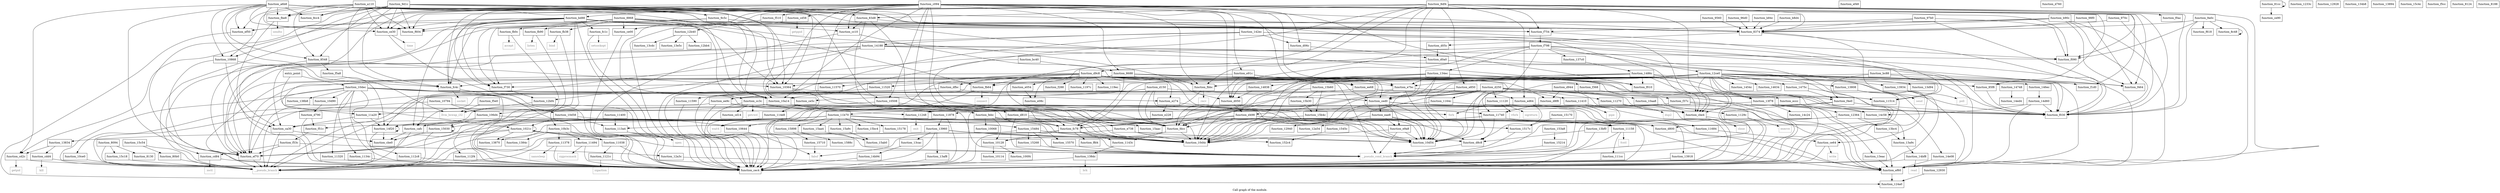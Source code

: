 digraph "Call graph of the module." {
  label="Call graph of the module.";
  node [shape=record];

  Node_function_c094 [label="{function_c094}"];
  Node_function_cbe0 [label="{function_cbe0}"];
  Node_function_cbe4 [label="{function_cbe4}"];
  Node_function_cc10 [label="{function_cc10}"];
  Node_function_cc3c [label="{function_cc3c}"];
  Node_function_cd14 [label="{function_cd14}"];
  Node_function_cd2c [label="{function_cd2c}"];
  Node_function_cd58 [label="{function_cd58}"];
  Node_function_cd84 [label="{function_cd84}"];
  Node_function_cdd4 [label="{function_cdd4}"];
  Node_function_ee9c [label="{function_ee9c}"];
  Node_function_ce00 [label="{function_ce00}"];
  Node_function_ed64 [label="{function_ed64}"];
  Node_function_d498 [label="{function_d498}"];
  Node_function_dfbc [label="{function_dfbc}"];
  Node_function_d05c [label="{function_d05c}"];
  Node_function_10794 [label="{function_10794}"];
  Node_function_e9a8 [label="{function_e9a8}"];
  Node_function_d800 [label="{function_d800}"];
  Node_function_ce30 [label="{function_ce30}"];
  Node_function_ce5c [label="{function_ce5c}"];
  Node_function_ced0 [label="{function_ced0}"];
  Node_function_d9c8 [label="{function_d9c8}"];
  Node_function_ca30 [label="{function_ca30}"];
  Node_function_bd88 [label="{function_bd88}"];
  Node_function_cafc [label="{function_cafc}"];
  Node_function_ef48 [label="{function_ef48}"];
  Node_function_d810 [label="{function_d810}"];
  Node_function_d050 [label="{function_d050}"];
  Node_function_e054 [label="{function_e054}"];
  Node_function_d8c8 [label="{function_d8c8}"];
  Node_function_d760 [label="{function_d760}"];
  Node_function_e08c [label="{function_e08c}"];
  Node_function_e228 [label="{function_e228}"];
  Node_function_d06c [label="{function_d06c}"];
  Node_function_e274 [label="{function_e274}"];
  Node_function_d0a0 [label="{function_d0a0}"];
  Node_function_e738 [label="{function_e738}"];
  Node_function_eae8 [label="{function_eae8}"];
  Node_function_d8f8 [label="{function_d8f8}"];
  Node_function_ce64 [label="{function_ce64}"];
  Node_function_d150 [label="{function_d150}"];
  Node_function_ce90 [label="{function_ce90}"];
  Node_function_d790 [label="{function_d790}"];
  Node_function_e7bc [label="{function_e7bc}"];
  Node_function_d250 [label="{function_d250}"];
  Node_function_e850 [label="{function_e850}"];
  Node_function_eccc [label="{function_eccc}"];
  Node_function_d944 [label="{function_d944}"];
  Node_function_ee68 [label="{function_ee68}"];
  Node_function_cec4 [label="{function_cec4}"];
  Node_function_e91c [label="{function_e91c}"];
  Node_function_ef50 [label="{function_ef50}"];
  Node_function_ef60 [label="{function_ef60}"];
  Node_function_ef70 [label="{function_ef70}"];
  Node_function_f010 [label="{function_f010}"];
  Node_function_f030 [label="{function_f030}"];
  Node_function_10aa8 [label="{function_10aa8}"];
  Node_function_10b3c [label="{function_10b3c}"];
  Node_function_10ce0 [label="{function_10ce0}"];
  Node_function_10d4c [label="{function_10d4c}"];
  Node_function_10d54 [label="{function_10d54}"];
  Node_function_10d58 [label="{function_10d58}"];
  Node_function_10d90 [label="{function_10d90}"];
  Node_function_10dec [label="{function_10dec}"];
  Node_function_11038 [label="{function_11038}"];
  Node_function_11120 [label="{function_11120}"];
  Node_function_11158 [label="{function_11158}"];
  Node_function_111cc [label="{function_111cc}"];
  Node_function_1121c [label="{function_1121c}"];
  Node_function_11248 [label="{function_11248}"];
  Node_function_11270 [label="{function_11270}"];
  Node_function_1129c [label="{function_1129c}"];
  Node_function_112c8 [label="{function_112c8}"];
  Node_function_112f4 [label="{function_112f4}"];
  Node_function_11320 [label="{function_11320}"];
  Node_function_1134c [label="{function_1134c}"];
  Node_function_11378 [label="{function_11378}"];
  Node_function_113a4 [label="{function_113a4}"];
  Node_function_11400 [label="{function_11400}"];
  Node_function_11410 [label="{function_11410}"];
  Node_function_1143c [label="{function_1143c}"];
  Node_function_11494 [label="{function_11494}"];
  Node_function_114e8 [label="{function_114e8}"];
  Node_function_11514 [label="{function_11514}"];
  Node_function_11520 [label="{function_11520}"];
  Node_function_11570 [label="{function_11570}"];
  Node_function_11590 [label="{function_11590}"];
  Node_function_1164c [label="{function_1164c}"];
  Node_function_11684 [label="{function_11684}"];
  Node_function_11740 [label="{function_11740}"];
  Node_function_11878 [label="{function_11878}"];
  Node_function_1197c [label="{function_1197c}"];
  Node_function_119ec [label="{function_119ec}"];
  Node_function_11a20 [label="{function_11a20}"];
  Node_function_11b70 [label="{function_11b70}"];
  Node_function_1233c [label="{function_1233c}"];
  Node_function_12364 [label="{function_12364}"];
  Node_function_124a0 [label="{function_124a0}"];
  Node_function_12928 [label="{function_12928}"];
  Node_function_12930 [label="{function_12930}"];
  Node_function_12940 [label="{function_12940}"];
  Node_function_12a3c [label="{function_12a3c}"];
  Node_function_12a54 [label="{function_12a54}"];
  Node_function_12b40 [label="{function_12b40}"];
  Node_function_12bb4 [label="{function_12bb4}"];
  Node_function_12bf4 [label="{function_12bf4}"];
  Node_function_12ce0 [label="{function_12ce0}"];
  Node_function_134b8 [label="{function_134b8}"];
  Node_function_134ec [label="{function_134ec}"];
  Node_function_137c0 [label="{function_137c0}"];
  Node_function_13808 [label="{function_13808}"];
  Node_function_13834 [label="{function_13834}"];
  Node_function_1384c [label="{function_1384c}"];
  Node_function_13870 [label="{function_13870}"];
  Node_function_13894 [label="{function_13894}"];
  Node_function_138b8 [label="{function_138b8}"];
  Node_function_138dc [label="{function_138dc}"];
  Node_function_13918 [label="{function_13918}"];
  Node_function_13934 [label="{function_13934}"];
  Node_function_13960 [label="{function_13960}"];
  Node_function_13a9c [label="{function_13a9c}"];
  Node_function_13af8 [label="{function_13af8}"];
  Node_function_13bc4 [label="{function_13bc4}"];
  Node_function_13bf0 [label="{function_13bf0}"];
  Node_function_13cac [label="{function_13cac}"];
  Node_function_13cdc [label="{function_13cdc}"];
  Node_function_13d94 [label="{function_13d94}"];
  Node_function_13e5c [label="{function_13e5c}"];
  Node_function_13eac [label="{function_13eac}"];
  Node_function_13f78 [label="{function_13f78}"];
  Node_function_14188 [label="{function_14188}"];
  Node_function_142ec [label="{function_142ec}"];
  Node_function_1454c [label="{function_1454c}"];
  Node_function_14634 [label="{function_14634}"];
  Node_function_146ec [label="{function_146ec}"];
  Node_function_14748 [label="{function_14748}"];
  Node_function_1475c [label="{function_1475c}"];
  Node_function_14838 [label="{function_14838}"];
  Node_function_1486c [label="{function_1486c}"];
  Node_function_14b94 [label="{function_14b94}"];
  Node_function_14bf8 [label="{function_14bf8}"];
  Node_function_14c24 [label="{function_14c24}"];
  Node_function_14c58 [label="{function_14c58}"];
  Node_function_14d60 [label="{function_14d60}"];
  Node_function_14e08 [label="{function_14e08}"];
  Node_function_14ed4 [label="{function_14ed4}"];
  Node_function_14f20 [label="{function_14f20}"];
  Node_function_15030 [label="{function_15030}"];
  Node_function_15170 [label="{function_15170}"];
  Node_function_15178 [label="{function_15178}"];
  Node_function_1517c [label="{function_1517c}"];
  Node_function_15214 [label="{function_15214}"];
  Node_function_15268 [label="{function_15268}"];
  Node_function_152c4 [label="{function_152c4}"];
  Node_function_153a8 [label="{function_153a8}"];
  Node_function_1545c [label="{function_1545c}"];
  Node_function_15484 [label="{function_15484}"];
  Node_function_15570 [label="{function_15570}"];
  Node_function_15710 [label="{function_15710}"];
  Node_function_1588c [label="{function_1588c}"];
  Node_function_15898 [label="{function_15898}"];
  Node_function_15a9c [label="{function_15a9c}"];
  Node_function_15aa4 [label="{function_15aa4}"];
  Node_function_15aac [label="{function_15aac}"];
  Node_function_15ab0 [label="{function_15ab0}"];
  Node_function_15b30 [label="{function_15b30}"];
  Node_function_15b4c [label="{function_15b4c}"];
  Node_function_15b60 [label="{function_15b60}"];
  Node_function_15bc4 [label="{function_15bc4}"];
  Node_function_15c18 [label="{function_15c18}"];
  Node_function_15c4c [label="{function_15c4c}"];
  Node_function_15c54 [label="{function_15c54}"];
  Node_close [color="gray50", fontcolor="gray50", label="{close}"];
  Node_fork [color="gray50", fontcolor="gray50", label="{fork}"];
  Node_getcwd [color="gray50", fontcolor="gray50", label="{getcwd}"];
  Node_getpid [color="gray50", fontcolor="gray50", label="{getpid}"];
  Node_getppid [color="gray50", fontcolor="gray50", label="{getppid}"];
  Node_ioctl [color="gray50", fontcolor="gray50", label="{ioctl}"];
  Node_kill [color="gray50", fontcolor="gray50", label="{kill}"];
  Node_time [color="gray50", fontcolor="gray50", label="{time}"];
  Node_write [color="gray50", fontcolor="gray50", label="{write}"];
  Node_bind [color="gray50", fontcolor="gray50", label="{bind}"];
  Node_connect [color="gray50", fontcolor="gray50", label="{connect}"];
  Node_listen [color="gray50", fontcolor="gray50", label="{listen}"];
  Node_recv [color="gray50", fontcolor="gray50", label="{recv}"];
  Node_sendto [color="gray50", fontcolor="gray50", label="{sendto}"];
  Node_setsockopt [color="gray50", fontcolor="gray50", label="{setsockopt}"];
  Node_socket [color="gray50", fontcolor="gray50", label="{socket}"];
  Node_vfork [color="gray50", fontcolor="gray50", label="{vfork}"];
  Node_sigreturn [color="gray50", fontcolor="gray50", label="{sigreturn}"];
  Node_fcntl [color="gray50", fontcolor="gray50", label="{fcntl}"];
  Node_sigaction [color="gray50", fontcolor="gray50", label="{sigaction}"];
  Node_exit [color="gray50", fontcolor="gray50", label="{exit}"];
  Node_dup2 [color="gray50", fontcolor="gray50", label="{dup2}"];
  Node_execve [color="gray50", fontcolor="gray50", label="{execve}"];
  Node_nanosleep [color="gray50", fontcolor="gray50", label="{nanosleep}"];
  Node_open [color="gray50", fontcolor="gray50", label="{open}"];
  Node_pipe [color="gray50", fontcolor="gray50", label="{pipe}"];
  Node_sigprocmask [color="gray50", fontcolor="gray50", label="{sigprocmask}"];
  Node_wait4 [color="gray50", fontcolor="gray50", label="{wait4}"];
  Node_send [color="gray50", fontcolor="gray50", label="{send}"];
  Node_brk [color="gray50", fontcolor="gray50", label="{brk}"];
  Node_poll [color="gray50", fontcolor="gray50", label="{poll}"];
  Node_read [color="gray50", fontcolor="gray50", label="{read}"];
  Node_llvm_bswap_i32 [color="gray50", fontcolor="gray50", label="{llvm_bswap_i32}"];
  Node_fabsf [color="gray50", fontcolor="gray50", label="{fabsf}"];
  Node_function_f618 [label="{function_f618}"];
  Node_function_f730 [label="{function_f730}"];
  Node_function_f754 [label="{function_f754}"];
  Node_function_f798 [label="{function_f798}"];
  Node_function_fb0c [label="{function_fb0c}"];
  Node_function_fb38 [label="{function_fb38}"];
  Node_function_fb64 [label="{function_fb64}"];
  Node_function_fb90 [label="{function_fb90}"];
  Node_function_fbbc [label="{function_fbbc}"];
  Node_function_fbe8 [label="{function_fbe8}"];
  Node_function_fc1c [label="{function_fc1c}"];
  Node_function_fc4c [label="{function_fc4c}"];
  Node_function_fc78 [label="{function_fc78}"];
  Node_function_fdcc [label="{function_fdcc}"];
  Node_function_febc [label="{function_febc}"];
  Node_function_ffd4 [label="{function_ffd4}"];
  Node_function_10068 [label="{function_10068}"];
  Node_function_100f4 [label="{function_100f4}"];
  Node_function_10114 [label="{function_10114}"];
  Node_function_10128 [label="{function_10128}"];
  Node_function_1021c [label="{function_1021c}"];
  Node_function_10364 [label="{function_10364}"];
  Node_function_10508 [label="{function_10508}"];
  Node_function_10644 [label="{function_10644}"];
  Node_function_106d4 [label="{function_106d4}"];
  Node_accept [color="gray50", fontcolor="gray50", label="{accept}"];
  Node_function_10868 [label="{function_10868}"];
  Node_function_10a14 [label="{function_10a14}"];
  Node_function_f090 [label="{function_f090}"];
  Node_function_f0ac [label="{function_f0ac}"];
  Node_function_f1d0 [label="{function_f1d0}"];
  Node_function_f288 [label="{function_f288}"];
  Node_function_f368 [label="{function_f368}"];
  Node_function_f37c [label="{function_f37c}"];
  Node_function_f464 [label="{function_f464}"];
  Node_function_f4e0 [label="{function_f4e0}"];
  Node_function_f510 [label="{function_f510}"];
  Node_function_f51c [label="{function_f51c}"];
  Node_function_f53c [label="{function_f53c}"];
  Node_function_f5a8 [label="{function_f5a8}"];
  Node_function_f5cc [label="{function_f5cc}"];
  Node_function_f5e0 [label="{function_f5e0}"];
  Node_function_f604 [label="{function_f604}"];
  Node___pseudo_branch [color="gray50", fontcolor="gray50", label="{__pseudo_branch}"];
  Node___pseudo_cond_branch [color="gray50", fontcolor="gray50", label="{__pseudo_cond_branch}"];
  Node_function_8094 [label="{function_8094}"];
  Node_function_80b0 [label="{function_80b0}"];
  Node_function_8124 [label="{function_8124}"];
  Node_function_8130 [label="{function_8130}"];
  Node_function_8188 [label="{function_8188}"];
  Node_entry_point [label="{entry_point}"];
  Node_function_81cc [label="{function_81cc}"];
  Node_function_8374 [label="{function_8374}"];
  Node_function_83d8 [label="{function_83d8}"];
  Node_function_8548 [label="{function_8548}"];
  Node_function_85f8 [label="{function_85f8}"];
  Node_function_8688 [label="{function_8688}"];
  Node_function_8868 [label="{function_8868}"];
  Node_function_8c48 [label="{function_8c48}"];
  Node_function_8cc4 [label="{function_8cc4}"];
  Node_function_8df4 [label="{function_8df4}"];
  Node_function_9560 [label="{function_9560}"];
  Node_function_96d0 [label="{function_96d0}"];
  Node_function_970c [label="{function_970c}"];
  Node_function_97b0 [label="{function_97b0}"];
  Node_function_98f0 [label="{function_98f0}"];
  Node_function_9a0c [label="{function_9a0c}"];
  Node_function_9c5c [label="{function_9c5c}"];
  Node_function_9d1c [label="{function_9d1c}"];
  Node_function_a110 [label="{function_a110}"];
  Node_function_a6b8 [label="{function_a6b8}"];
  Node_function_b84c [label="{function_b84c}"];
  Node_function_b8d4 [label="{function_b8d4}"];
  Node_function_b90c [label="{function_b90c}"];
  Node_function_bc40 [label="{function_bc40}"];
  Node_function_bc88 [label="{function_bc88}"];
  Node_function_c094 -> Node_function_cc10;
  Node_function_c094 -> Node_function_cc3c;
  Node_function_c094 -> Node_function_cd2c;
  Node_function_c094 -> Node_function_cd58;
  Node_function_c094 -> Node_function_ce00;
  Node_function_c094 -> Node_function_ce30;
  Node_function_c094 -> Node_function_ce5c;
  Node_function_c094 -> Node_function_ced0;
  Node_function_c094 -> Node_function_bd88;
  Node_function_c094 -> Node_function_d050;
  Node_function_c094 -> Node_function_d06c;
  Node_function_c094 -> Node_function_e738;
  Node_function_c094 -> Node_function_e7bc;
  Node_function_c094 -> Node_function_e91c;
  Node_function_c094 -> Node_function_ef70;
  Node_function_c094 -> Node_function_f010;
  Node_function_c094 -> Node_function_f030;
  Node_function_c094 -> Node_function_fbbc;
  Node_function_c094 -> Node_function_fc78;
  Node_function_c094 -> Node_function_fdcc;
  Node_function_c094 -> Node_function_10508;
  Node_function_c094 -> Node_function_10a14;
  Node_function_c094 -> Node_function_f090;
  Node_function_c094 -> Node_function_f1d0;
  Node_function_c094 -> Node_function_f464;
  Node_function_c094 -> Node_function_f510;
  Node_function_c094 -> Node___pseudo_branch;
  Node_function_c094 -> Node_function_8374;
  Node_function_c094 -> Node_function_85f8;
  Node_function_c094 -> Node_function_8688;
  Node_function_cbe4 -> Node_function_cec4;
  Node_function_cbe4 -> Node_close;
  Node_function_cc10 -> Node_function_cec4;
  Node_function_cc10 -> Node_fork;
  Node_function_cc3c -> Node_function_cd14;
  Node_function_cc3c -> Node_function_cec4;
  Node_function_cc3c -> Node_getcwd;
  Node_function_cc3c -> Node_function_fc78;
  Node_function_cc3c -> Node_function_fdcc;
  Node_function_cc3c -> Node_function_febc;
  Node_function_cd2c -> Node_function_cec4;
  Node_function_cd2c -> Node_getpid;
  Node_function_cd58 -> Node_function_cec4;
  Node_function_cd58 -> Node_getppid;
  Node_function_cd84 -> Node_function_cec4;
  Node_function_cd84 -> Node_ioctl;
  Node_function_cdd4 -> Node_function_cec4;
  Node_function_cdd4 -> Node_kill;
  Node_function_ee9c -> Node_function_cec4;
  Node_function_ee9c -> Node_function_11740;
  Node_function_ee9c -> Node_function_11878;
  Node_function_ee9c -> Node_function_14f20;
  Node_function_ce00 -> Node_function_cec4;
  Node_function_ed64 -> Node_function_d8c8;
  Node_function_ed64 -> Node_function_11684;
  Node_function_ed64 -> Node_function_11878;
  Node_function_d498 -> Node_function_d800;
  Node_function_d498 -> Node_function_cec4;
  Node_function_d498 -> Node_function_10d4c;
  Node_function_d498 -> Node_function_10d54;
  Node_function_d498 -> Node_function_11158;
  Node_function_d498 -> Node_function_113a4;
  Node_function_d498 -> Node_function_fc78;
  Node_function_d498 -> Node_function_fdcc;
  Node_function_d498 -> Node_function_f51c;
  Node_function_dfbc -> Node_function_e274;
  Node_function_dfbc -> Node_function_ef70;
  Node_function_d05c -> Node_function_d0a0;
  Node_function_10794 -> Node_function_cec4;
  Node_function_10794 -> Node_function_106d4;
  Node_function_10794 -> Node___pseudo_branch;
  Node_function_e9a8 -> Node_function_10d4c;
  Node_function_e9a8 -> Node_function_10d54;
  Node_function_e9a8 -> Node___pseudo_cond_branch;
  Node_function_d800 -> Node_function_ef60;
  Node_function_ce30 -> Node_function_cec4;
  Node_function_ce30 -> Node_time;
  Node_function_ce5c -> Node_function_114e8;
  Node_function_ced0 -> Node_function_cbe4;
  Node_function_ced0 -> Node_function_e9a8;
  Node_function_ced0 -> Node_function_eae8;
  Node_function_ced0 -> Node_function_10d4c;
  Node_function_ced0 -> Node_function_10d54;
  Node_function_ced0 -> Node___pseudo_cond_branch;
  Node_function_d9c8 -> Node_function_dfbc;
  Node_function_d9c8 -> Node_function_e054;
  Node_function_d9c8 -> Node_function_e08c;
  Node_function_d9c8 -> Node_function_e274;
  Node_function_d9c8 -> Node_function_d8f8;
  Node_function_d9c8 -> Node_function_ee68;
  Node_function_d9c8 -> Node_function_cec4;
  Node_function_d9c8 -> Node_function_f030;
  Node_function_d9c8 -> Node_function_11520;
  Node_function_d9c8 -> Node_function_11570;
  Node_function_d9c8 -> Node_function_11740;
  Node_function_d9c8 -> Node_function_1197c;
  Node_function_d9c8 -> Node_function_119ec;
  Node_function_d9c8 -> Node_function_11a20;
  Node_function_d9c8 -> Node_function_11b70;
  Node_function_d9c8 -> Node_function_f288;
  Node_function_d9c8 -> Node_function_f368;
  Node_function_d9c8 -> Node___pseudo_cond_branch;
  Node_function_ca30 -> Node_function_cbe0;
  Node_function_ca30 -> Node___pseudo_branch;
  Node_function_bd88 -> Node_function_cbe4;
  Node_function_bd88 -> Node_function_cd84;
  Node_function_bd88 -> Node_function_ce30;
  Node_function_bd88 -> Node_function_cafc;
  Node_function_bd88 -> Node_function_cec4;
  Node_function_bd88 -> Node_function_ef50;
  Node_function_bd88 -> Node_function_10b3c;
  Node_function_bd88 -> Node_function_f730;
  Node_function_bd88 -> Node_function_f754;
  Node_function_bd88 -> Node_function_fb64;
  Node_function_bd88 -> Node_function_fc1c;
  Node_function_bd88 -> Node_function_fc4c;
  Node_function_bd88 -> Node_function_10364;
  Node_function_bd88 -> Node_function_f604;
  Node_function_cafc -> Node_function_cbe0;
  Node_function_cafc -> Node___pseudo_branch;
  Node_function_d810 -> Node_function_d800;
  Node_function_d810 -> Node_function_10d4c;
  Node_function_d810 -> Node___pseudo_cond_branch;
  Node_function_d050 -> Node_function_d498;
  Node_function_e054 -> Node_function_e08c;
  Node_function_d8c8 -> Node___pseudo_cond_branch;
  Node_function_d06c -> Node_function_d0a0;
  Node_function_e274 -> Node_function_e228;
  Node_function_e274 -> Node_function_ef60;
  Node_function_d0a0 -> Node_function_d800;
  Node_function_d0a0 -> Node_function_d9c8;
  Node_function_e738 -> Node_function_10d4c;
  Node_function_e738 -> Node_function_10d54;
  Node_function_e738 -> Node___pseudo_branch;
  Node_function_eae8 -> Node_function_e9a8;
  Node_function_eae8 -> Node_function_d8c8;
  Node_function_eae8 -> Node_function_10d4c;
  Node_function_eae8 -> Node_function_10d54;
  Node_function_eae8 -> Node___pseudo_branch;
  Node_function_d8f8 -> Node_function_11740;
  Node_function_ce64 -> Node_function_cec4;
  Node_function_ce64 -> Node_write;
  Node_function_d150 -> Node_function_ce5c;
  Node_function_d150 -> Node_function_ced0;
  Node_function_d150 -> Node_function_cec4;
  Node_function_d150 -> Node_function_10d4c;
  Node_function_d150 -> Node_function_10d54;
  Node_function_d150 -> Node_function_fdcc;
  Node_function_d790 -> Node_function_cec4;
  Node_function_d790 -> Node_function_f51c;
  Node_function_e7bc -> Node_function_eccc;
  Node_function_e7bc -> Node_function_10d4c;
  Node_function_e7bc -> Node_function_10d54;
  Node_function_e7bc -> Node___pseudo_branch;
  Node_function_d250 -> Node_function_cbe4;
  Node_function_d250 -> Node_function_ced0;
  Node_function_d250 -> Node_function_cec4;
  Node_function_d250 -> Node_function_10aa8;
  Node_function_d250 -> Node_function_10d4c;
  Node_function_d250 -> Node_function_10d54;
  Node_function_d250 -> Node_function_11120;
  Node_function_d250 -> Node_function_11248;
  Node_function_d250 -> Node_function_11270;
  Node_function_d250 -> Node_function_11410;
  Node_function_d250 -> Node_function_1164c;
  Node_function_d250 -> Node_function_fc78;
  Node_function_d250 -> Node_function_fdcc;
  Node_function_e850 -> Node_function_ed64;
  Node_function_e850 -> Node_function_10d4c;
  Node_function_e850 -> Node_function_10d54;
  Node_function_eccc -> Node_function_12364;
  Node_function_d944 -> Node_function_d8f8;
  Node_function_d944 -> Node_function_f030;
  Node_function_d944 -> Node___pseudo_cond_branch;
  Node_function_ee68 -> Node_function_ee9c;
  Node_function_ee68 -> Node_function_f030;
  Node_function_e91c -> Node_function_ee68;
  Node_function_e91c -> Node_function_10d4c;
  Node_function_e91c -> Node_function_10d54;
  Node_function_e91c -> Node___pseudo_branch;
  Node_function_ef50 -> Node_function_124a0;
  Node_function_ef60 -> Node_function_124a0;
  Node_function_ef70 -> Node___pseudo_branch;
  Node_function_10aa8 -> Node_function_1129c;
  Node_function_10b3c -> Node_function_cec4;
  Node_function_10b3c -> Node_function_11038;
  Node_function_10b3c -> Node_function_11378;
  Node_function_10b3c -> Node_function_11494;
  Node_function_10b3c -> Node_function_1384c;
  Node_function_10b3c -> Node_function_13870;
  Node_function_10ce0 -> Node___pseudo_branch;
  Node_function_10d58 -> Node_function_11158;
  Node_function_10d58 -> Node_function_113a4;
  Node_function_10d58 -> Node_function_1021c;
  Node_function_10d90 -> Node_function_d790;
  Node_function_10dec -> Node_function_cec4;
  Node_function_10dec -> Node_function_ef70;
  Node_function_10dec -> Node_function_10d58;
  Node_function_10dec -> Node_function_10d90;
  Node_function_10dec -> Node_function_112c8;
  Node_function_10dec -> Node_function_112f4;
  Node_function_10dec -> Node_function_11320;
  Node_function_10dec -> Node_function_1134c;
  Node_function_10dec -> Node_function_11514;
  Node_function_10dec -> Node_function_138b8;
  Node_function_10dec -> Node_function_10a14;
  Node_function_10dec -> Node___pseudo_branch;
  Node_function_10dec -> Node___pseudo_cond_branch;
  Node_function_11038 -> Node_function_ef60;
  Node_function_11038 -> Node_function_1121c;
  Node_function_11120 -> Node_function_13918;
  Node_function_11120 -> Node_fork;
  Node_function_11120 -> Node_vfork;
  Node_function_11120 -> Node_sigreturn;
  Node_function_11158 -> Node_function_cec4;
  Node_function_11158 -> Node_function_111cc;
  Node_function_11158 -> Node_fcntl;
  Node_function_111cc -> Node_function_cec4;
  Node_function_1121c -> Node_function_cec4;
  Node_function_1121c -> Node_sigaction;
  Node_function_11248 -> Node_exit;
  Node_function_11270 -> Node_function_cec4;
  Node_function_11270 -> Node_dup2;
  Node_function_1129c -> Node_function_cec4;
  Node_function_1129c -> Node_execve;
  Node_function_112c8 -> Node_function_cec4;
  Node_function_112f4 -> Node_function_cec4;
  Node_function_11320 -> Node_function_cec4;
  Node_function_1134c -> Node_function_cec4;
  Node_function_11378 -> Node_function_cec4;
  Node_function_11378 -> Node_nanosleep;
  Node_function_113a4 -> Node_function_cec4;
  Node_function_113a4 -> Node_open;
  Node_function_11400 -> Node_function_113a4;
  Node_function_11410 -> Node_function_cec4;
  Node_function_11410 -> Node_pipe;
  Node_function_1143c -> Node_function_138dc;
  Node_function_11494 -> Node_function_cec4;
  Node_function_11494 -> Node_sigprocmask;
  Node_function_114e8 -> Node_function_cec4;
  Node_function_114e8 -> Node_wait4;
  Node_function_11520 -> Node_function_11590;
  Node_function_11570 -> Node_function_11590;
  Node_function_11590 -> Node_function_cec4;
  Node_function_1164c -> Node_function_d498;
  Node_function_1164c -> Node_function_11158;
  Node_function_11684 -> Node_function_ce64;
  Node_function_11740 -> Node_function_d8c8;
  Node_function_11740 -> Node_function_ef60;
  Node_function_11740 -> Node_function_11684;
  Node_function_11740 -> Node_function_12940;
  Node_function_11740 -> Node_function_12a54;
  Node_function_11878 -> Node_function_cec4;
  Node_function_11878 -> Node_function_13960;
  Node_function_11a20 -> Node_function_ca30;
  Node_function_11a20 -> Node_function_14f20;
  Node_function_11b70 -> Node_function_ca30;
  Node_function_11b70 -> Node_function_cafc;
  Node_function_11b70 -> Node_function_ef70;
  Node_function_11b70 -> Node_function_14f20;
  Node_function_11b70 -> Node_function_15030;
  Node_function_11b70 -> Node_function_15178;
  Node_function_11b70 -> Node_function_1517c;
  Node_function_11b70 -> Node_function_15484;
  Node_function_11b70 -> Node_function_15570;
  Node_function_11b70 -> Node_function_15898;
  Node_function_11b70 -> Node_function_15a9c;
  Node_function_11b70 -> Node_function_15aa4;
  Node_function_11b70 -> Node_function_15aac;
  Node_function_11b70 -> Node_function_15bc4;
  Node_function_11b70 -> Node___pseudo_branch;
  Node_function_12364 -> Node_function_13a9c;
  Node_function_12364 -> Node_function_13bc4;
  Node_function_12364 -> Node_function_13bf0;
  Node_function_12364 -> Node___pseudo_cond_branch;
  Node_function_12930 -> Node_function_124a0;
  Node_function_12a3c -> Node_function_ef60;
  Node_function_12b40 -> Node_function_12bb4;
  Node_function_12b40 -> Node_function_13cdc;
  Node_function_12b40 -> Node_function_13e5c;
  Node_function_12bf4 -> Node_llvm_bswap_i32;
  Node_function_12ce0 -> Node_function_cbe4;
  Node_function_12ce0 -> Node_function_cafc;
  Node_function_12ce0 -> Node_function_cec4;
  Node_function_12ce0 -> Node_function_ef60;
  Node_function_12ce0 -> Node_function_ef70;
  Node_function_12ce0 -> Node_function_f030;
  Node_function_12ce0 -> Node_function_10d4c;
  Node_function_12ce0 -> Node_function_10d54;
  Node_function_12ce0 -> Node_function_11514;
  Node_function_12ce0 -> Node_function_13808;
  Node_function_12ce0 -> Node_function_13934;
  Node_function_12ce0 -> Node_function_13d94;
  Node_function_12ce0 -> Node_function_13f78;
  Node_function_12ce0 -> Node_function_1454c;
  Node_function_12ce0 -> Node_function_14634;
  Node_function_12ce0 -> Node_function_146ec;
  Node_function_12ce0 -> Node_function_14748;
  Node_function_12ce0 -> Node_function_1475c;
  Node_function_12ce0 -> Node_function_f730;
  Node_function_12ce0 -> Node_function_fb64;
  Node_function_12ce0 -> Node_function_fbbc;
  Node_function_12ce0 -> Node_function_fc4c;
  Node_function_12ce0 -> Node_function_fc78;
  Node_function_12ce0 -> Node_function_fdcc;
  Node_function_12ce0 -> Node_function_f1d0;
  Node_function_12ce0 -> Node___pseudo_cond_branch;
  Node_function_134ec -> Node_function_ced0;
  Node_function_134ec -> Node_function_d050;
  Node_function_134ec -> Node_function_e7bc;
  Node_function_134ec -> Node_function_f010;
  Node_function_134ec -> Node_function_10d4c;
  Node_function_134ec -> Node_function_10d54;
  Node_function_134ec -> Node_function_11514;
  Node_function_134ec -> Node_function_fdcc;
  Node_function_134ec -> Node_function_f4e0;
  Node_function_137c0 -> Node_function_1486c;
  Node_function_13808 -> Node_function_cec4;
  Node_function_13808 -> Node_send;
  Node_function_13834 -> Node_function_cd2c;
  Node_function_13834 -> Node_function_cdd4;
  Node_function_138dc -> Node_function_cec4;
  Node_function_138dc -> Node_brk;
  Node_function_13918 -> Node_function_cec4;
  Node_function_13934 -> Node_function_cec4;
  Node_function_13934 -> Node_poll;
  Node_function_13960 -> Node_function_d8c8;
  Node_function_13960 -> Node_function_cec4;
  Node_function_13960 -> Node_function_10d4c;
  Node_function_13960 -> Node_function_10d54;
  Node_function_13960 -> Node_function_13af8;
  Node_function_13960 -> Node_function_13cac;
  Node_function_13960 -> Node___pseudo_branch;
  Node_function_13a9c -> Node_function_14bf8;
  Node_function_13af8 -> Node_function_cec4;
  Node_function_13bc4 -> Node_function_13a9c;
  Node_function_13bf0 -> Node_function_d8c8;
  Node_function_13bf0 -> Node_function_cec4;
  Node_function_13cac -> Node_function_14b94;
  Node_function_13eac -> Node_function_ef60;
  Node_function_13f78 -> Node_function_cec4;
  Node_function_13f78 -> Node_function_ef60;
  Node_function_13f78 -> Node_function_ef70;
  Node_function_13f78 -> Node_function_13eac;
  Node_function_13f78 -> Node_function_14c24;
  Node_function_13f78 -> Node_function_14c58;
  Node_function_14188 -> Node_function_ca30;
  Node_function_14188 -> Node_function_cec4;
  Node_function_14188 -> Node_function_ef60;
  Node_function_14188 -> Node_function_ef70;
  Node_function_14188 -> Node_function_f030;
  Node_function_14188 -> Node_function_14f20;
  Node_function_14188 -> Node_function_f090;
  Node_function_142ec -> Node_function_d06c;
  Node_function_142ec -> Node_function_cec4;
  Node_function_142ec -> Node_function_ef70;
  Node_function_142ec -> Node_function_f030;
  Node_function_142ec -> Node_function_14188;
  Node_function_142ec -> Node_function_f090;
  Node_function_146ec -> Node_function_14d60;
  Node_function_14748 -> Node_function_14ed4;
  Node_function_1475c -> Node_function_14e08;
  Node_function_1475c -> Node_function_f4e0;
  Node_function_14838 -> Node_function_d050;
  Node_function_1486c -> Node_function_ced0;
  Node_function_1486c -> Node_function_e7bc;
  Node_function_1486c -> Node_function_cec4;
  Node_function_1486c -> Node_function_f010;
  Node_function_1486c -> Node_function_13f78;
  Node_function_1486c -> Node_function_14838;
  Node_function_1486c -> Node_function_14c58;
  Node_function_1486c -> Node_function_f464;
  Node_function_14b94 -> Node_function_cec4;
  Node_function_14bf8 -> Node_function_cec4;
  Node_function_14bf8 -> Node_read;
  Node_function_14d60 -> Node_function_ef60;
  Node_function_14d60 -> Node_function_f030;
  Node_function_14d60 -> Node_function_14c58;
  Node_function_14e08 -> Node_function_ef60;
  Node_function_14f20 -> Node_function_cbe0;
  Node_function_14f20 -> Node_function_14f20;
  Node_function_14f20 -> Node___pseudo_branch;
  Node_function_15030 -> Node_function_cbe0;
  Node_function_15030 -> Node_function_15030;
  Node_function_15030 -> Node___pseudo_branch;
  Node_function_15170 -> Node_function_1517c;
  Node_function_1517c -> Node___pseudo_cond_branch;
  Node_function_15214 -> Node___pseudo_cond_branch;
  Node_function_15268 -> Node___pseudo_cond_branch;
  Node_function_153a8 -> Node_function_15214;
  Node_function_1545c -> Node_function_152c4;
  Node_function_15484 -> Node_function_15268;
  Node_function_15484 -> Node_function_152c4;
  Node_function_15484 -> Node_fabsf;
  Node_function_15484 -> Node___pseudo_cond_branch;
  Node_function_15570 -> Node___pseudo_cond_branch;
  Node_function_15710 -> Node_fabsf;
  Node_function_15898 -> Node_function_15710;
  Node_function_15898 -> Node_function_1588c;
  Node_function_15898 -> Node___pseudo_cond_branch;
  Node_function_15a9c -> Node_function_15ab0;
  Node_function_15aa4 -> Node_function_15ab0;
  Node_function_15b30 -> Node_function_15b4c;
  Node_function_15b4c -> Node_function_15aac;
  Node_function_15b60 -> Node_function_15b30;
  Node_function_15b60 -> Node_function_15b4c;
  Node_function_15b60 -> Node___pseudo_branch;
  Node_function_15c18 -> Node___pseudo_branch;
  Node_function_15c54 -> Node___pseudo_branch;
  Node_function_15c54 -> Node_function_80b0;
  Node_function_f730 -> Node_function_12bf4;
  Node_function_f754 -> Node_function_11514;
  Node_function_f754 -> Node_function_f798;
  Node_function_f798 -> Node_function_cec4;
  Node_function_f798 -> Node_function_ef60;
  Node_function_f798 -> Node_function_10d4c;
  Node_function_f798 -> Node_function_10d54;
  Node_function_f798 -> Node_function_12bf4;
  Node_function_f798 -> Node_function_12ce0;
  Node_function_f798 -> Node_function_134ec;
  Node_function_f798 -> Node_function_137c0;
  Node_function_f798 -> Node_function_fdcc;
  Node_function_f798 -> Node_function_f1d0;
  Node_function_fb0c -> Node_function_cec4;
  Node_function_fb0c -> Node_accept;
  Node_function_fb38 -> Node_function_cec4;
  Node_function_fb38 -> Node_bind;
  Node_function_fb64 -> Node_function_cec4;
  Node_function_fb64 -> Node_connect;
  Node_function_fb90 -> Node_function_cec4;
  Node_function_fb90 -> Node_listen;
  Node_function_fbbc -> Node_function_cec4;
  Node_function_fbbc -> Node_recv;
  Node_function_fbe8 -> Node_function_cec4;
  Node_function_fbe8 -> Node_sendto;
  Node_function_fc1c -> Node_function_cec4;
  Node_function_fc1c -> Node_setsockopt;
  Node_function_fc4c -> Node_function_cec4;
  Node_function_fc4c -> Node_socket;
  Node_function_fc78 -> Node_function_cec4;
  Node_function_fc78 -> Node_function_10d4c;
  Node_function_fc78 -> Node_function_1143c;
  Node_function_fc78 -> Node_function_ffd4;
  Node_function_fc78 -> Node_function_10128;
  Node_function_fc78 -> Node___pseudo_cond_branch;
  Node_function_fdcc -> Node_function_10d4c;
  Node_function_fdcc -> Node_function_1143c;
  Node_function_fdcc -> Node_function_10128;
  Node_function_febc -> Node_function_ef60;
  Node_function_febc -> Node_function_10d4c;
  Node_function_febc -> Node_function_fc78;
  Node_function_febc -> Node_function_fdcc;
  Node_function_febc -> Node_function_10068;
  Node_function_febc -> Node_function_10128;
  Node_function_10128 -> Node_function_100f4;
  Node_function_10128 -> Node_function_10114;
  Node_function_1021c -> Node_function_ef70;
  Node_function_1021c -> Node_function_10d4c;
  Node_function_1021c -> Node_function_11038;
  Node_function_1021c -> Node_function_13834;
  Node_function_1021c -> Node_function_13870;
  Node_function_1021c -> Node_function_1021c;
  Node_function_1021c -> Node___pseudo_cond_branch;
  Node_function_10364 -> Node_function_10d4c;
  Node_function_10364 -> Node_function_10d54;
  Node_function_10364 -> Node_function_10644;
  Node_function_10508 -> Node_function_10d4c;
  Node_function_10508 -> Node_function_10d54;
  Node_function_10508 -> Node_function_106d4;
  Node_function_10644 -> Node_fabsf;
  Node_function_106d4 -> Node_function_cafc;
  Node_function_106d4 -> Node_function_15030;
  Node_function_106d4 -> Node_function_10644;
  Node_function_10868 -> Node_function_ca30;
  Node_function_10868 -> Node_function_cec4;
  Node_function_10868 -> Node_function_14f20;
  Node_function_10a14 -> Node_function_d810;
  Node_function_10a14 -> Node_function_10ce0;
  Node_function_10a14 -> Node_function_10d4c;
  Node_function_10a14 -> Node_function_10d54;
  Node_function_10a14 -> Node_function_11248;
  Node_function_10a14 -> Node___pseudo_branch;
  Node_function_f368 -> Node_function_f37c;
  Node_function_f37c -> Node_function_cec4;
  Node_function_f37c -> Node_function_ef60;
  Node_function_f37c -> Node_function_f030;
  Node_function_f37c -> Node_function_11a20;
  Node_function_f4e0 -> Node_function_f030;
  Node_function_f4e0 -> Node_function_fc78;
  Node_function_f4e0 -> Node___pseudo_cond_branch;
  Node_function_f510 -> Node_function_12b40;
  Node_function_f51c -> Node_function_f53c;
  Node_function_f53c -> Node_function_cd84;
  Node_function_f53c -> Node_function_ef70;
  Node_function_f53c -> Node_function_12a3c;
  Node_function_f5a8 -> Node_llvm_bswap_i32;
  Node_function_f5e0 -> Node_llvm_bswap_i32;
  Node_function_8094 -> Node_function_15c18;
  Node_function_8094 -> Node___pseudo_branch;
  Node_function_8094 -> Node_function_8130;
  Node_function_80b0 -> Node___pseudo_branch;
  Node_entry_point -> Node_function_10dec;
  Node_entry_point -> Node_function_1021c;
  Node_function_81cc -> Node_function_ce90;
  Node_function_81cc -> Node_function_81cc;
  Node_function_8374 -> Node_function_d05c;
  Node_function_8374 -> Node_function_ce64;
  Node_function_8374 -> Node_function_f030;
  Node_function_83d8 -> Node_function_cc10;
  Node_function_83d8 -> Node_function_fc78;
  Node_function_83d8 -> Node_function_fdcc;
  Node_function_83d8 -> Node_function_8374;
  Node_function_8548 -> Node_function_ca30;
  Node_function_8548 -> Node_function_10364;
  Node_function_8548 -> Node_function_f5a8;
  Node_function_85f8 -> Node_function_f030;
  Node_function_8688 -> Node_function_ced0;
  Node_function_8688 -> Node_function_cafc;
  Node_function_8688 -> Node_function_d050;
  Node_function_8688 -> Node_function_e7bc;
  Node_function_8688 -> Node_function_ef60;
  Node_function_8688 -> Node_function_ef70;
  Node_function_8688 -> Node_function_fc78;
  Node_function_8688 -> Node_function_10364;
  Node_function_8688 -> Node_function_85f8;
  Node_function_8868 -> Node_function_cbe4;
  Node_function_8868 -> Node_function_cc10;
  Node_function_8868 -> Node_function_ce00;
  Node_function_8868 -> Node_function_fb0c;
  Node_function_8868 -> Node_function_fb38;
  Node_function_8868 -> Node_function_fb90;
  Node_function_8868 -> Node_function_fbbc;
  Node_function_8868 -> Node_function_fc4c;
  Node_function_8868 -> Node_function_10a14;
  Node_function_8868 -> Node_function_f604;
  Node_function_8868 -> Node_function_8374;
  Node_function_8c48 -> Node_function_8c48;
  Node_function_8df4 -> Node_function_cbe4;
  Node_function_8df4 -> Node_function_ed64;
  Node_function_8df4 -> Node_function_ced0;
  Node_function_8df4 -> Node_function_d050;
  Node_function_8df4 -> Node_function_e850;
  Node_function_8df4 -> Node_function_ef60;
  Node_function_8df4 -> Node_function_f030;
  Node_function_8df4 -> Node_function_f730;
  Node_function_8df4 -> Node_function_f754;
  Node_function_8df4 -> Node_function_fb64;
  Node_function_8df4 -> Node_function_fbbc;
  Node_function_8df4 -> Node_function_fc4c;
  Node_function_8df4 -> Node_function_10a14;
  Node_function_8df4 -> Node_function_f090;
  Node_function_8df4 -> Node_function_f0ac;
  Node_function_8df4 -> Node_function_f604;
  Node_function_8df4 -> Node_function_8374;
  Node_function_8df4 -> Node_function_83d8;
  Node_function_9560 -> Node_function_8374;
  Node_function_96d0 -> Node_function_8374;
  Node_function_970c -> Node_function_f030;
  Node_function_970c -> Node_function_8374;
  Node_function_97b0 -> Node_function_ef70;
  Node_function_97b0 -> Node_function_f030;
  Node_function_97b0 -> Node_function_f090;
  Node_function_97b0 -> Node_function_8374;
  Node_function_98f0 -> Node_function_f464;
  Node_function_98f0 -> Node_function_8374;
  Node_function_9a0c -> Node_function_ef60;
  Node_function_9a0c -> Node_function_f030;
  Node_function_9a0c -> Node_function_f618;
  Node_function_9a0c -> Node_function_f090;
  Node_function_9a0c -> Node_function_8374;
  Node_function_9a0c -> Node_function_8c48;
  Node_function_9c5c -> Node_function_ef50;
  Node_function_9c5c -> Node_function_f730;
  Node_function_9c5c -> Node_function_f754;
  Node_function_9c5c -> Node_function_10a14;
  Node_function_9c5c -> Node_function_8374;
  Node_function_9d1c -> Node_function_ce30;
  Node_function_9d1c -> Node_function_ef70;
  Node_function_9d1c -> Node_function_fbe8;
  Node_function_9d1c -> Node_function_fc4c;
  Node_function_9d1c -> Node_function_10364;
  Node_function_9d1c -> Node_function_10868;
  Node_function_9d1c -> Node_function_10a14;
  Node_function_9d1c -> Node_function_f604;
  Node_function_9d1c -> Node_function_8374;
  Node_function_9d1c -> Node_function_83d8;
  Node_function_9d1c -> Node_function_8548;
  Node_function_9d1c -> Node_function_8cc4;
  Node_function_9d1c -> Node_function_9c5c;
  Node_function_a110 -> Node_function_ce30;
  Node_function_a110 -> Node_function_ef50;
  Node_function_a110 -> Node_function_ef60;
  Node_function_a110 -> Node_function_fbe8;
  Node_function_a110 -> Node_function_fc4c;
  Node_function_a110 -> Node_function_10364;
  Node_function_a110 -> Node_function_10868;
  Node_function_a110 -> Node_function_10a14;
  Node_function_a110 -> Node_function_f604;
  Node_function_a110 -> Node_function_8374;
  Node_function_a110 -> Node_function_83d8;
  Node_function_a110 -> Node_function_8548;
  Node_function_a110 -> Node_function_8cc4;
  Node_function_a110 -> Node_function_9c5c;
  Node_function_a6b8 -> Node_function_cbe4;
  Node_function_a6b8 -> Node_function_cd2c;
  Node_function_a6b8 -> Node_function_ce30;
  Node_function_a6b8 -> Node_function_ef50;
  Node_function_a6b8 -> Node_function_ef70;
  Node_function_a6b8 -> Node_function_fbe8;
  Node_function_a6b8 -> Node_function_fc4c;
  Node_function_a6b8 -> Node_function_10364;
  Node_function_a6b8 -> Node_function_10508;
  Node_function_a6b8 -> Node_function_10868;
  Node_function_a6b8 -> Node_function_10a14;
  Node_function_a6b8 -> Node_function_f604;
  Node_function_a6b8 -> Node_function_8374;
  Node_function_a6b8 -> Node_function_83d8;
  Node_function_a6b8 -> Node_function_8548;
  Node_function_a6b8 -> Node_function_8cc4;
  Node_function_a6b8 -> Node_function_9c5c;
  Node_function_b84c -> Node_function_8374;
  Node_function_b8d4 -> Node_function_8374;
  Node_function_b90c -> Node_function_ef60;
  Node_function_b90c -> Node_function_f030;
  Node_function_b90c -> Node_function_f730;
  Node_function_b90c -> Node_function_f754;
  Node_function_b90c -> Node_function_f464;
  Node_function_b90c -> Node_function_8374;
  Node_function_bc40 -> Node_function_fdcc;
  Node_function_bc40 -> Node_function_8688;
  Node_function_bc88 -> Node_function_f030;
  Node_function_bc88 -> Node_function_fdcc;
  Node_function_bc88 -> Node_function_f464;
  Node_function_bc88 -> Node_function_f4e0;
}
